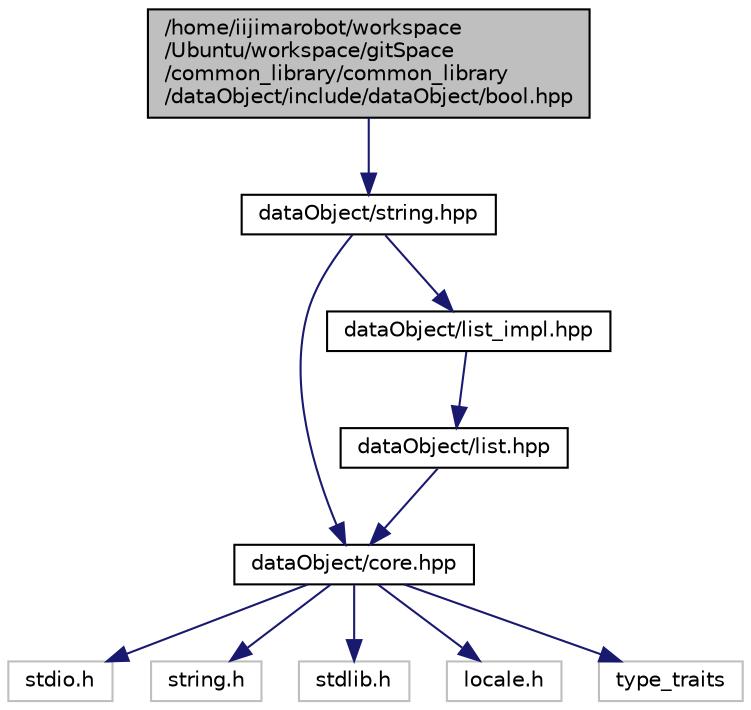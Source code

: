digraph "/home/iijimarobot/workspace/Ubuntu/workspace/gitSpace/common_library/common_library/dataObject/include/dataObject/bool.hpp"
{
 // LATEX_PDF_SIZE
  edge [fontname="Helvetica",fontsize="10",labelfontname="Helvetica",labelfontsize="10"];
  node [fontname="Helvetica",fontsize="10",shape=record];
  Node1 [label="/home/iijimarobot/workspace\l/Ubuntu/workspace/gitSpace\l/common_library/common_library\l/dataObject/include/dataObject/bool.hpp",height=0.2,width=0.4,color="black", fillcolor="grey75", style="filled", fontcolor="black",tooltip="Boolクラスの宣言"];
  Node1 -> Node2 [color="midnightblue",fontsize="10",style="solid",fontname="Helvetica"];
  Node2 [label="dataObject/string.hpp",height=0.2,width=0.4,color="black", fillcolor="white", style="filled",URL="$string_8hpp_source.html",tooltip=" "];
  Node2 -> Node3 [color="midnightblue",fontsize="10",style="solid",fontname="Helvetica"];
  Node3 [label="dataObject/core.hpp",height=0.2,width=0.4,color="black", fillcolor="white", style="filled",URL="$data_object_2include_2data_object_2core_8hpp.html",tooltip="dataObjectライブラリの基礎となるヘッダファイル"];
  Node3 -> Node4 [color="midnightblue",fontsize="10",style="solid",fontname="Helvetica"];
  Node4 [label="stdio.h",height=0.2,width=0.4,color="grey75", fillcolor="white", style="filled",tooltip=" "];
  Node3 -> Node5 [color="midnightblue",fontsize="10",style="solid",fontname="Helvetica"];
  Node5 [label="string.h",height=0.2,width=0.4,color="grey75", fillcolor="white", style="filled",tooltip=" "];
  Node3 -> Node6 [color="midnightblue",fontsize="10",style="solid",fontname="Helvetica"];
  Node6 [label="stdlib.h",height=0.2,width=0.4,color="grey75", fillcolor="white", style="filled",tooltip=" "];
  Node3 -> Node7 [color="midnightblue",fontsize="10",style="solid",fontname="Helvetica"];
  Node7 [label="locale.h",height=0.2,width=0.4,color="grey75", fillcolor="white", style="filled",tooltip=" "];
  Node3 -> Node8 [color="midnightblue",fontsize="10",style="solid",fontname="Helvetica"];
  Node8 [label="type_traits",height=0.2,width=0.4,color="grey75", fillcolor="white", style="filled",tooltip=" "];
  Node2 -> Node9 [color="midnightblue",fontsize="10",style="solid",fontname="Helvetica"];
  Node9 [label="dataObject/list_impl.hpp",height=0.2,width=0.4,color="black", fillcolor="white", style="filled",URL="$list__impl_8hpp.html",tooltip="Listクラスを実装するヘッダファイル"];
  Node9 -> Node10 [color="midnightblue",fontsize="10",style="solid",fontname="Helvetica"];
  Node10 [label="dataObject/list.hpp",height=0.2,width=0.4,color="black", fillcolor="white", style="filled",URL="$list_8hpp.html",tooltip="Listクラスを宣言するヘッダファイル"];
  Node10 -> Node3 [color="midnightblue",fontsize="10",style="solid",fontname="Helvetica"];
}
